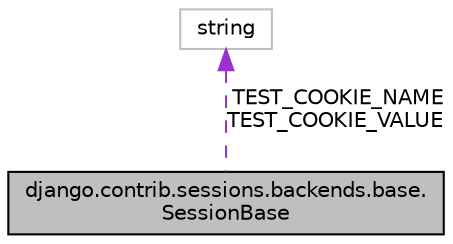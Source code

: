 digraph "django.contrib.sessions.backends.base.SessionBase"
{
 // LATEX_PDF_SIZE
  edge [fontname="Helvetica",fontsize="10",labelfontname="Helvetica",labelfontsize="10"];
  node [fontname="Helvetica",fontsize="10",shape=record];
  Node1 [label="django.contrib.sessions.backends.base.\lSessionBase",height=0.2,width=0.4,color="black", fillcolor="grey75", style="filled", fontcolor="black",tooltip=" "];
  Node2 -> Node1 [dir="back",color="darkorchid3",fontsize="10",style="dashed",label=" TEST_COOKIE_NAME\nTEST_COOKIE_VALUE" ];
  Node2 [label="string",height=0.2,width=0.4,color="grey75", fillcolor="white", style="filled",tooltip=" "];
}
